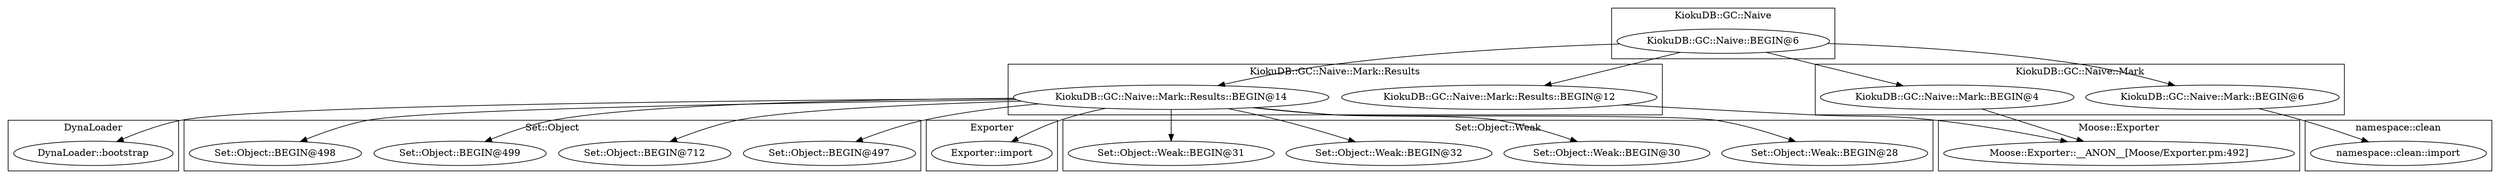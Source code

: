 digraph {
graph [overlap=false]
subgraph cluster_DynaLoader {
	label="DynaLoader";
	"DynaLoader::bootstrap";
}
subgraph cluster_namespace_clean {
	label="namespace::clean";
	"namespace::clean::import";
}
subgraph cluster_Set_Object {
	label="Set::Object";
	"Set::Object::BEGIN@497";
	"Set::Object::BEGIN@712";
	"Set::Object::BEGIN@499";
	"Set::Object::BEGIN@498";
}
subgraph cluster_KiokuDB_GC_Naive {
	label="KiokuDB::GC::Naive";
	"KiokuDB::GC::Naive::BEGIN@6";
}
subgraph cluster_Exporter {
	label="Exporter";
	"Exporter::import";
}
subgraph cluster_Moose_Exporter {
	label="Moose::Exporter";
	"Moose::Exporter::__ANON__[Moose/Exporter.pm:492]";
}
subgraph cluster_KiokuDB_GC_Naive_Mark_Results {
	label="KiokuDB::GC::Naive::Mark::Results";
	"KiokuDB::GC::Naive::Mark::Results::BEGIN@14";
	"KiokuDB::GC::Naive::Mark::Results::BEGIN@12";
}
subgraph cluster_Set_Object_Weak {
	label="Set::Object::Weak";
	"Set::Object::Weak::BEGIN@28";
	"Set::Object::Weak::BEGIN@30";
	"Set::Object::Weak::BEGIN@32";
	"Set::Object::Weak::BEGIN@31";
}
subgraph cluster_KiokuDB_GC_Naive_Mark {
	label="KiokuDB::GC::Naive::Mark";
	"KiokuDB::GC::Naive::Mark::BEGIN@4";
	"KiokuDB::GC::Naive::Mark::BEGIN@6";
}
"KiokuDB::GC::Naive::Mark::Results::BEGIN@14" -> "Set::Object::BEGIN@499";
"KiokuDB::GC::Naive::Mark::Results::BEGIN@14" -> "Set::Object::BEGIN@712";
"KiokuDB::GC::Naive::Mark::Results::BEGIN@14" -> "Set::Object::Weak::BEGIN@32";
"KiokuDB::GC::Naive::BEGIN@6" -> "KiokuDB::GC::Naive::Mark::BEGIN@4";
"KiokuDB::GC::Naive::Mark::Results::BEGIN@14" -> "Set::Object::Weak::BEGIN@28";
"KiokuDB::GC::Naive::Mark::Results::BEGIN@14" -> "Set::Object::BEGIN@497";
"KiokuDB::GC::Naive::BEGIN@6" -> "KiokuDB::GC::Naive::Mark::BEGIN@6";
"KiokuDB::GC::Naive::Mark::Results::BEGIN@14" -> "Set::Object::Weak::BEGIN@30";
"KiokuDB::GC::Naive::Mark::BEGIN@6" -> "namespace::clean::import";
"KiokuDB::GC::Naive::Mark::Results::BEGIN@14" -> "Set::Object::BEGIN@498";
"KiokuDB::GC::Naive::Mark::Results::BEGIN@12" -> "Moose::Exporter::__ANON__[Moose/Exporter.pm:492]";
"KiokuDB::GC::Naive::Mark::BEGIN@4" -> "Moose::Exporter::__ANON__[Moose/Exporter.pm:492]";
"KiokuDB::GC::Naive::Mark::Results::BEGIN@14" -> "Exporter::import";
"KiokuDB::GC::Naive::BEGIN@6" -> "KiokuDB::GC::Naive::Mark::Results::BEGIN@14";
"KiokuDB::GC::Naive::BEGIN@6" -> "KiokuDB::GC::Naive::Mark::Results::BEGIN@12";
"KiokuDB::GC::Naive::Mark::Results::BEGIN@14" -> "Set::Object::Weak::BEGIN@31";
"KiokuDB::GC::Naive::Mark::Results::BEGIN@14" -> "DynaLoader::bootstrap";
}
